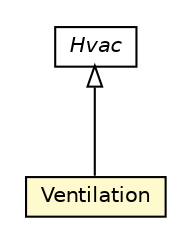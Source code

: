 #!/usr/local/bin/dot
#
# Class diagram 
# Generated by UMLGraph version R5_6-24-gf6e263 (http://www.umlgraph.org/)
#

digraph G {
	edge [fontname="Helvetica",fontsize=10,labelfontname="Helvetica",labelfontsize=10];
	node [fontname="Helvetica",fontsize=10,shape=plaintext];
	nodesep=0.25;
	ranksep=0.5;
	// org.universAAL.ontology.hvac.Ventilation
	c8313887 [label=<<table title="org.universAAL.ontology.hvac.Ventilation" border="0" cellborder="1" cellspacing="0" cellpadding="2" port="p" bgcolor="lemonChiffon" href="./Ventilation.html">
		<tr><td><table border="0" cellspacing="0" cellpadding="1">
<tr><td align="center" balign="center"> Ventilation </td></tr>
		</table></td></tr>
		</table>>, URL="./Ventilation.html", fontname="Helvetica", fontcolor="black", fontsize=10.0];
	// org.universAAL.ontology.hvac.Hvac
	c8313888 [label=<<table title="org.universAAL.ontology.hvac.Hvac" border="0" cellborder="1" cellspacing="0" cellpadding="2" port="p" href="./Hvac.html">
		<tr><td><table border="0" cellspacing="0" cellpadding="1">
<tr><td align="center" balign="center"><font face="Helvetica-Oblique"> Hvac </font></td></tr>
		</table></td></tr>
		</table>>, URL="./Hvac.html", fontname="Helvetica", fontcolor="black", fontsize=10.0];
	//org.universAAL.ontology.hvac.Ventilation extends org.universAAL.ontology.hvac.Hvac
	c8313888:p -> c8313887:p [dir=back,arrowtail=empty];
}

